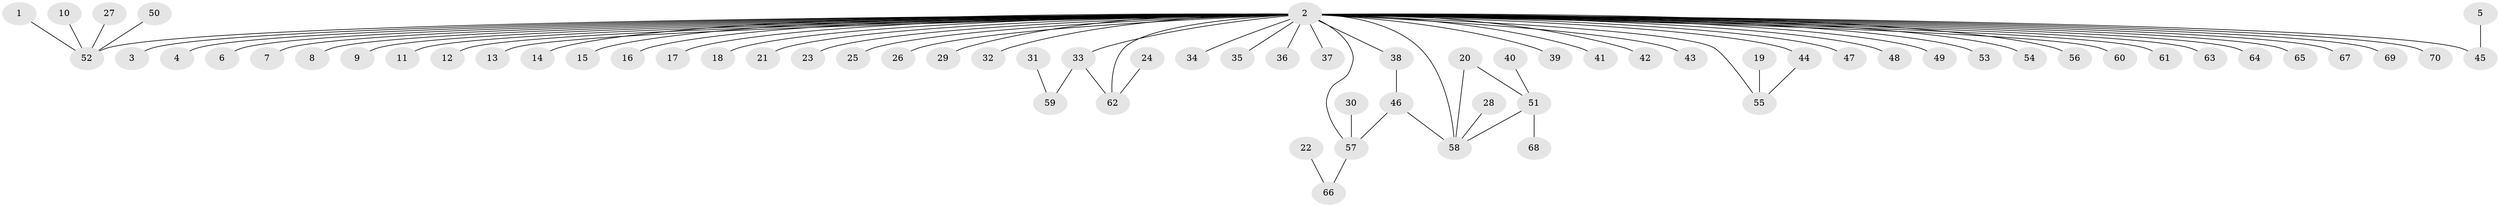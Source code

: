 // original degree distribution, {30: 0.007246376811594203, 26: 0.007246376811594203, 1: 0.6594202898550725, 8: 0.014492753623188406, 5: 0.036231884057971016, 3: 0.07246376811594203, 2: 0.15942028985507245, 4: 0.036231884057971016, 6: 0.007246376811594203}
// Generated by graph-tools (version 1.1) at 2025/26/03/09/25 03:26:00]
// undirected, 70 vertices, 74 edges
graph export_dot {
graph [start="1"]
  node [color=gray90,style=filled];
  1;
  2;
  3;
  4;
  5;
  6;
  7;
  8;
  9;
  10;
  11;
  12;
  13;
  14;
  15;
  16;
  17;
  18;
  19;
  20;
  21;
  22;
  23;
  24;
  25;
  26;
  27;
  28;
  29;
  30;
  31;
  32;
  33;
  34;
  35;
  36;
  37;
  38;
  39;
  40;
  41;
  42;
  43;
  44;
  45;
  46;
  47;
  48;
  49;
  50;
  51;
  52;
  53;
  54;
  55;
  56;
  57;
  58;
  59;
  60;
  61;
  62;
  63;
  64;
  65;
  66;
  67;
  68;
  69;
  70;
  1 -- 52 [weight=1.0];
  2 -- 3 [weight=1.0];
  2 -- 4 [weight=1.0];
  2 -- 6 [weight=1.0];
  2 -- 7 [weight=1.0];
  2 -- 8 [weight=1.0];
  2 -- 9 [weight=1.0];
  2 -- 11 [weight=1.0];
  2 -- 12 [weight=1.0];
  2 -- 13 [weight=1.0];
  2 -- 14 [weight=1.0];
  2 -- 15 [weight=1.0];
  2 -- 16 [weight=1.0];
  2 -- 17 [weight=1.0];
  2 -- 18 [weight=1.0];
  2 -- 21 [weight=1.0];
  2 -- 23 [weight=1.0];
  2 -- 25 [weight=1.0];
  2 -- 26 [weight=1.0];
  2 -- 29 [weight=1.0];
  2 -- 32 [weight=1.0];
  2 -- 33 [weight=1.0];
  2 -- 34 [weight=1.0];
  2 -- 35 [weight=1.0];
  2 -- 36 [weight=1.0];
  2 -- 37 [weight=1.0];
  2 -- 38 [weight=1.0];
  2 -- 39 [weight=1.0];
  2 -- 41 [weight=1.0];
  2 -- 42 [weight=1.0];
  2 -- 43 [weight=1.0];
  2 -- 44 [weight=1.0];
  2 -- 45 [weight=1.0];
  2 -- 47 [weight=1.0];
  2 -- 48 [weight=1.0];
  2 -- 49 [weight=1.0];
  2 -- 52 [weight=1.0];
  2 -- 53 [weight=1.0];
  2 -- 54 [weight=1.0];
  2 -- 55 [weight=1.0];
  2 -- 56 [weight=2.0];
  2 -- 57 [weight=1.0];
  2 -- 58 [weight=1.0];
  2 -- 60 [weight=1.0];
  2 -- 61 [weight=1.0];
  2 -- 62 [weight=1.0];
  2 -- 63 [weight=1.0];
  2 -- 64 [weight=1.0];
  2 -- 65 [weight=1.0];
  2 -- 67 [weight=1.0];
  2 -- 69 [weight=1.0];
  2 -- 70 [weight=1.0];
  5 -- 45 [weight=1.0];
  10 -- 52 [weight=1.0];
  19 -- 55 [weight=1.0];
  20 -- 51 [weight=1.0];
  20 -- 58 [weight=1.0];
  22 -- 66 [weight=1.0];
  24 -- 62 [weight=1.0];
  27 -- 52 [weight=1.0];
  28 -- 58 [weight=1.0];
  30 -- 57 [weight=1.0];
  31 -- 59 [weight=1.0];
  33 -- 59 [weight=1.0];
  33 -- 62 [weight=1.0];
  38 -- 46 [weight=1.0];
  40 -- 51 [weight=1.0];
  44 -- 55 [weight=1.0];
  46 -- 57 [weight=1.0];
  46 -- 58 [weight=1.0];
  50 -- 52 [weight=1.0];
  51 -- 58 [weight=1.0];
  51 -- 68 [weight=1.0];
  57 -- 66 [weight=1.0];
}

